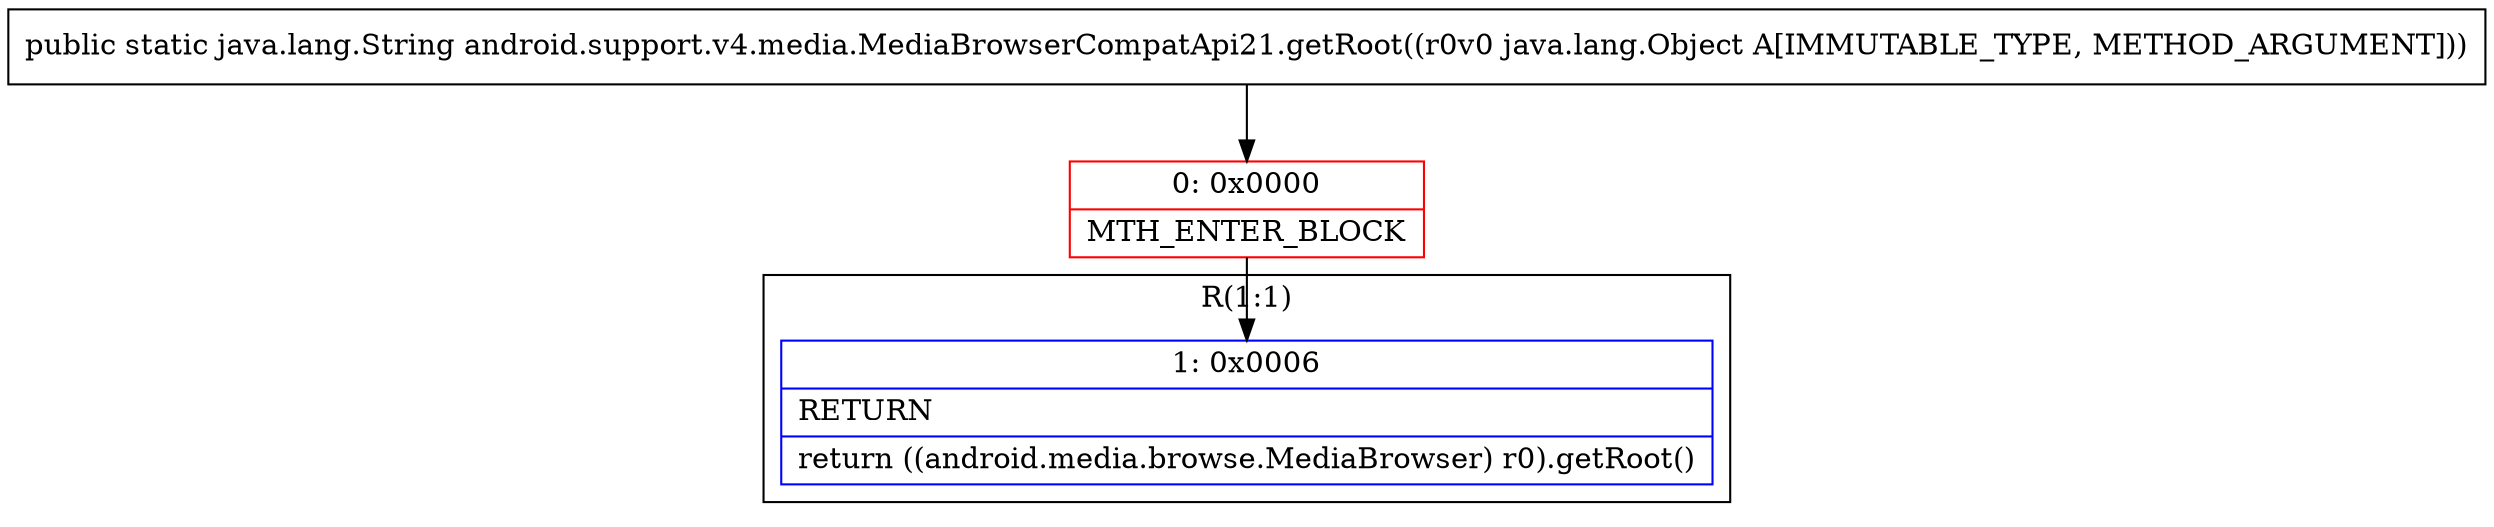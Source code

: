 digraph "CFG forandroid.support.v4.media.MediaBrowserCompatApi21.getRoot(Ljava\/lang\/Object;)Ljava\/lang\/String;" {
subgraph cluster_Region_170898716 {
label = "R(1:1)";
node [shape=record,color=blue];
Node_1 [shape=record,label="{1\:\ 0x0006|RETURN\l|return ((android.media.browse.MediaBrowser) r0).getRoot()\l}"];
}
Node_0 [shape=record,color=red,label="{0\:\ 0x0000|MTH_ENTER_BLOCK\l}"];
MethodNode[shape=record,label="{public static java.lang.String android.support.v4.media.MediaBrowserCompatApi21.getRoot((r0v0 java.lang.Object A[IMMUTABLE_TYPE, METHOD_ARGUMENT])) }"];
MethodNode -> Node_0;
Node_0 -> Node_1;
}


